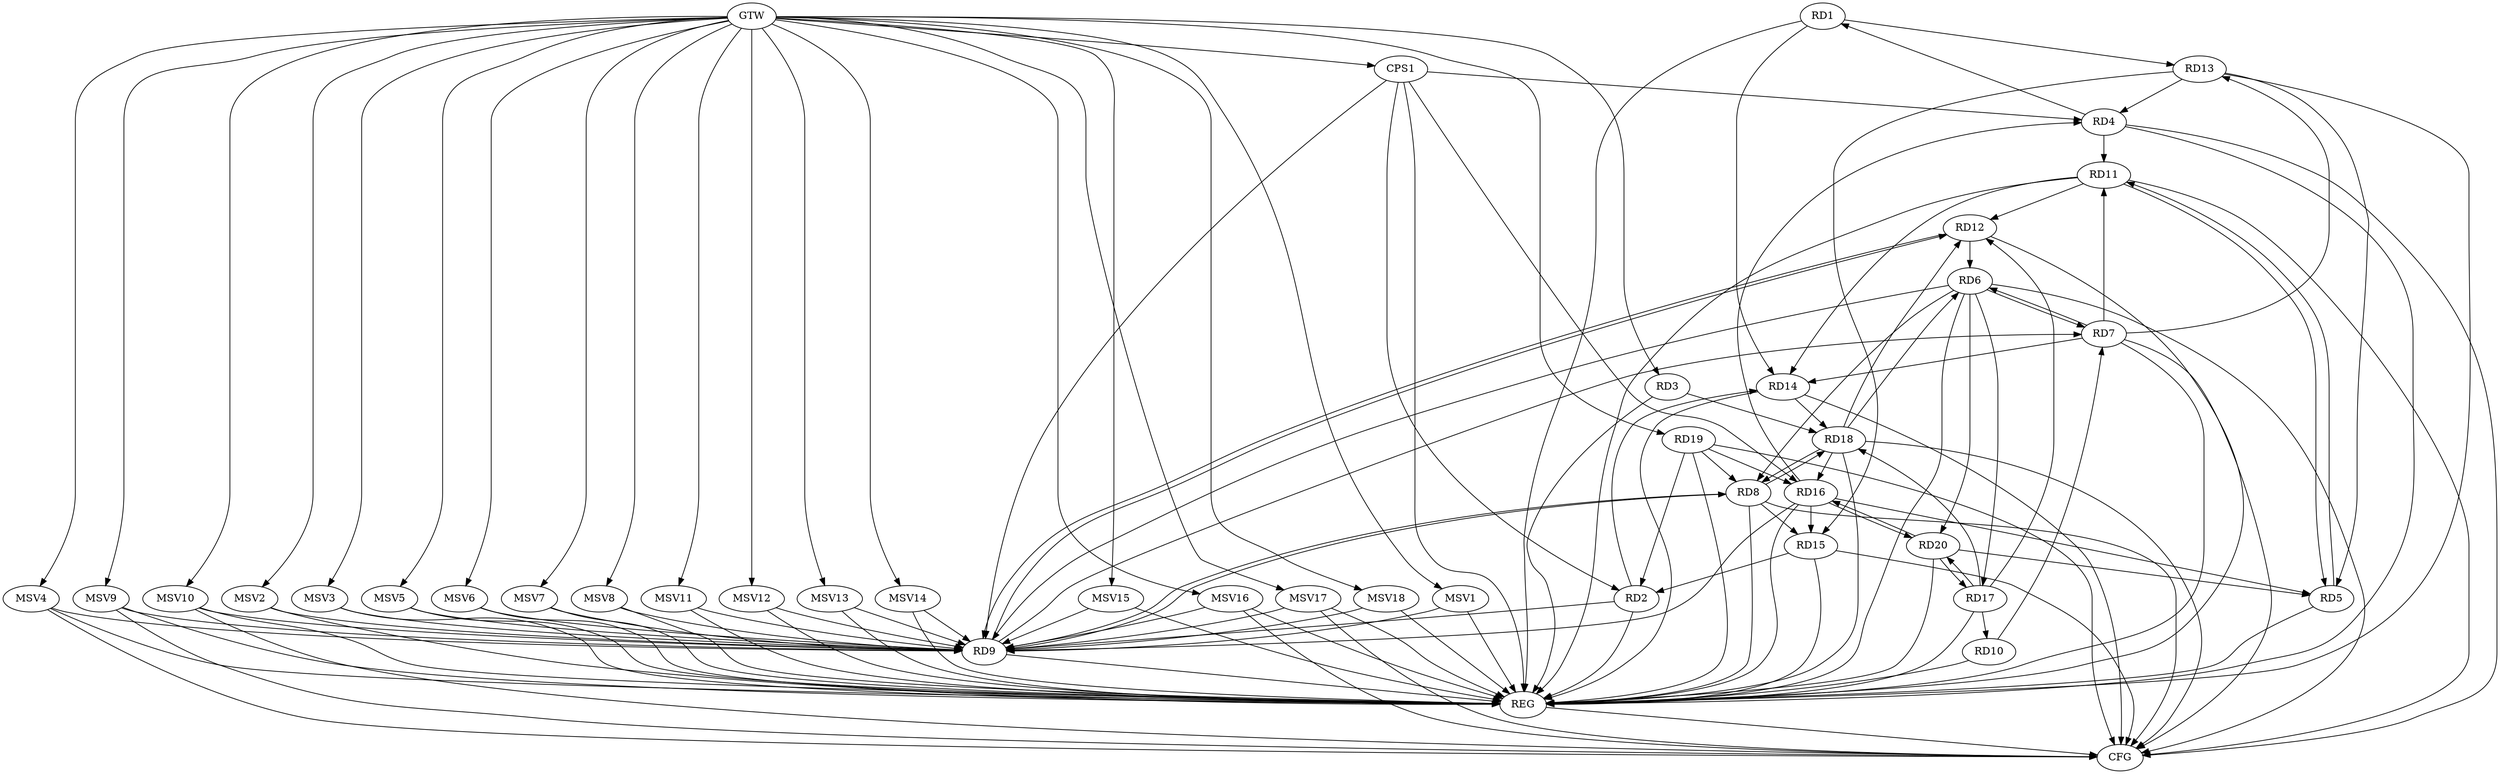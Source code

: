 strict digraph G {
  RD1 [ label="RD1" ];
  RD2 [ label="RD2" ];
  RD3 [ label="RD3" ];
  RD4 [ label="RD4" ];
  RD5 [ label="RD5" ];
  RD6 [ label="RD6" ];
  RD7 [ label="RD7" ];
  RD8 [ label="RD8" ];
  RD9 [ label="RD9" ];
  RD10 [ label="RD10" ];
  RD11 [ label="RD11" ];
  RD12 [ label="RD12" ];
  RD13 [ label="RD13" ];
  RD14 [ label="RD14" ];
  RD15 [ label="RD15" ];
  RD16 [ label="RD16" ];
  RD17 [ label="RD17" ];
  RD18 [ label="RD18" ];
  RD19 [ label="RD19" ];
  RD20 [ label="RD20" ];
  CPS1 [ label="CPS1" ];
  GTW [ label="GTW" ];
  REG [ label="REG" ];
  CFG [ label="CFG" ];
  MSV1 [ label="MSV1" ];
  MSV2 [ label="MSV2" ];
  MSV3 [ label="MSV3" ];
  MSV4 [ label="MSV4" ];
  MSV5 [ label="MSV5" ];
  MSV6 [ label="MSV6" ];
  MSV7 [ label="MSV7" ];
  MSV8 [ label="MSV8" ];
  MSV9 [ label="MSV9" ];
  MSV10 [ label="MSV10" ];
  MSV11 [ label="MSV11" ];
  MSV12 [ label="MSV12" ];
  MSV13 [ label="MSV13" ];
  MSV14 [ label="MSV14" ];
  MSV15 [ label="MSV15" ];
  MSV16 [ label="MSV16" ];
  MSV17 [ label="MSV17" ];
  MSV18 [ label="MSV18" ];
  RD4 -> RD1;
  RD1 -> RD13;
  RD1 -> RD14;
  RD2 -> RD9;
  RD2 -> RD14;
  RD15 -> RD2;
  RD19 -> RD2;
  RD3 -> RD18;
  RD4 -> RD11;
  RD13 -> RD4;
  RD16 -> RD4;
  RD5 -> RD11;
  RD11 -> RD5;
  RD13 -> RD5;
  RD16 -> RD5;
  RD20 -> RD5;
  RD6 -> RD7;
  RD7 -> RD6;
  RD6 -> RD8;
  RD6 -> RD9;
  RD12 -> RD6;
  RD6 -> RD17;
  RD18 -> RD6;
  RD6 -> RD20;
  RD9 -> RD7;
  RD10 -> RD7;
  RD7 -> RD11;
  RD7 -> RD13;
  RD7 -> RD14;
  RD8 -> RD9;
  RD9 -> RD8;
  RD8 -> RD15;
  RD8 -> RD18;
  RD18 -> RD8;
  RD19 -> RD8;
  RD9 -> RD12;
  RD12 -> RD9;
  RD16 -> RD9;
  RD17 -> RD10;
  RD11 -> RD12;
  RD11 -> RD14;
  RD17 -> RD12;
  RD18 -> RD12;
  RD13 -> RD15;
  RD14 -> RD18;
  RD16 -> RD15;
  RD18 -> RD16;
  RD19 -> RD16;
  RD16 -> RD20;
  RD20 -> RD16;
  RD17 -> RD18;
  RD17 -> RD20;
  RD20 -> RD17;
  CPS1 -> RD16;
  CPS1 -> RD4;
  CPS1 -> RD9;
  CPS1 -> RD2;
  GTW -> RD3;
  GTW -> RD19;
  GTW -> CPS1;
  RD1 -> REG;
  RD2 -> REG;
  RD3 -> REG;
  RD4 -> REG;
  RD5 -> REG;
  RD6 -> REG;
  RD7 -> REG;
  RD8 -> REG;
  RD9 -> REG;
  RD10 -> REG;
  RD11 -> REG;
  RD12 -> REG;
  RD13 -> REG;
  RD14 -> REG;
  RD15 -> REG;
  RD16 -> REG;
  RD17 -> REG;
  RD18 -> REG;
  RD19 -> REG;
  RD20 -> REG;
  CPS1 -> REG;
  RD19 -> CFG;
  RD14 -> CFG;
  RD8 -> CFG;
  RD4 -> CFG;
  RD15 -> CFG;
  RD18 -> CFG;
  RD7 -> CFG;
  RD6 -> CFG;
  RD11 -> CFG;
  REG -> CFG;
  MSV1 -> RD9;
  MSV2 -> RD9;
  MSV3 -> RD9;
  GTW -> MSV1;
  MSV1 -> REG;
  GTW -> MSV2;
  MSV2 -> REG;
  GTW -> MSV3;
  MSV3 -> REG;
  MSV4 -> RD9;
  GTW -> MSV4;
  MSV4 -> REG;
  MSV4 -> CFG;
  MSV5 -> RD9;
  GTW -> MSV5;
  MSV5 -> REG;
  MSV6 -> RD9;
  GTW -> MSV6;
  MSV6 -> REG;
  MSV7 -> RD9;
  GTW -> MSV7;
  MSV7 -> REG;
  MSV8 -> RD9;
  GTW -> MSV8;
  MSV8 -> REG;
  MSV9 -> RD9;
  MSV10 -> RD9;
  GTW -> MSV9;
  MSV9 -> REG;
  MSV9 -> CFG;
  GTW -> MSV10;
  MSV10 -> REG;
  MSV10 -> CFG;
  MSV11 -> RD9;
  GTW -> MSV11;
  MSV11 -> REG;
  MSV12 -> RD9;
  MSV13 -> RD9;
  GTW -> MSV12;
  MSV12 -> REG;
  GTW -> MSV13;
  MSV13 -> REG;
  MSV14 -> RD9;
  GTW -> MSV14;
  MSV14 -> REG;
  MSV15 -> RD9;
  MSV16 -> RD9;
  GTW -> MSV15;
  MSV15 -> REG;
  GTW -> MSV16;
  MSV16 -> REG;
  MSV16 -> CFG;
  MSV17 -> RD9;
  MSV18 -> RD9;
  GTW -> MSV17;
  MSV17 -> REG;
  MSV17 -> CFG;
  GTW -> MSV18;
  MSV18 -> REG;
}
